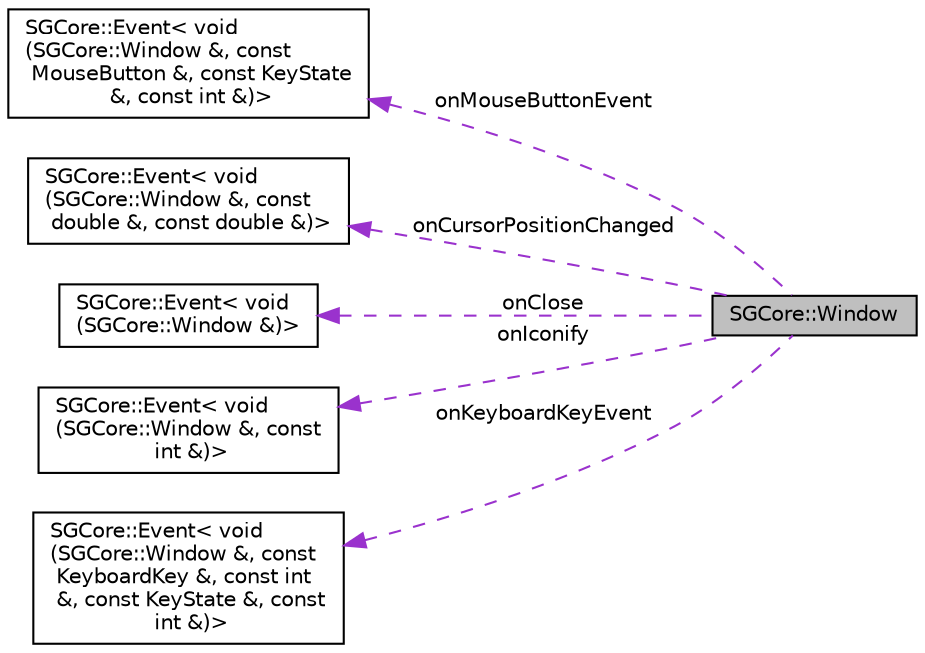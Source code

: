digraph "SGCore::Window"
{
 // LATEX_PDF_SIZE
  edge [fontname="Helvetica",fontsize="10",labelfontname="Helvetica",labelfontsize="10"];
  node [fontname="Helvetica",fontsize="10",shape=record];
  rankdir="LR";
  Node1 [label="SGCore::Window",height=0.2,width=0.4,color="black", fillcolor="grey75", style="filled", fontcolor="black",tooltip=" "];
  Node2 -> Node1 [dir="back",color="darkorchid3",fontsize="10",style="dashed",label=" onMouseButtonEvent" ,fontname="Helvetica"];
  Node2 [label="SGCore::Event\< void\l(SGCore::Window &, const\l MouseButton &, const KeyState\l &, const int &)\>",height=0.2,width=0.4,color="black", fillcolor="white", style="filled",URL="$structSGCore_1_1Event.html",tooltip=" "];
  Node3 -> Node1 [dir="back",color="darkorchid3",fontsize="10",style="dashed",label=" onCursorPositionChanged" ,fontname="Helvetica"];
  Node3 [label="SGCore::Event\< void\l(SGCore::Window &, const\l double &, const double &)\>",height=0.2,width=0.4,color="black", fillcolor="white", style="filled",URL="$structSGCore_1_1Event.html",tooltip=" "];
  Node4 -> Node1 [dir="back",color="darkorchid3",fontsize="10",style="dashed",label=" onClose" ,fontname="Helvetica"];
  Node4 [label="SGCore::Event\< void\l(SGCore::Window &)\>",height=0.2,width=0.4,color="black", fillcolor="white", style="filled",URL="$structSGCore_1_1Event.html",tooltip=" "];
  Node5 -> Node1 [dir="back",color="darkorchid3",fontsize="10",style="dashed",label=" onIconify" ,fontname="Helvetica"];
  Node5 [label="SGCore::Event\< void\l(SGCore::Window &, const\l int &)\>",height=0.2,width=0.4,color="black", fillcolor="white", style="filled",URL="$structSGCore_1_1Event.html",tooltip=" "];
  Node6 -> Node1 [dir="back",color="darkorchid3",fontsize="10",style="dashed",label=" onKeyboardKeyEvent" ,fontname="Helvetica"];
  Node6 [label="SGCore::Event\< void\l(SGCore::Window &, const\l KeyboardKey &, const int\l &, const KeyState &, const\l int &)\>",height=0.2,width=0.4,color="black", fillcolor="white", style="filled",URL="$structSGCore_1_1Event.html",tooltip=" "];
}
